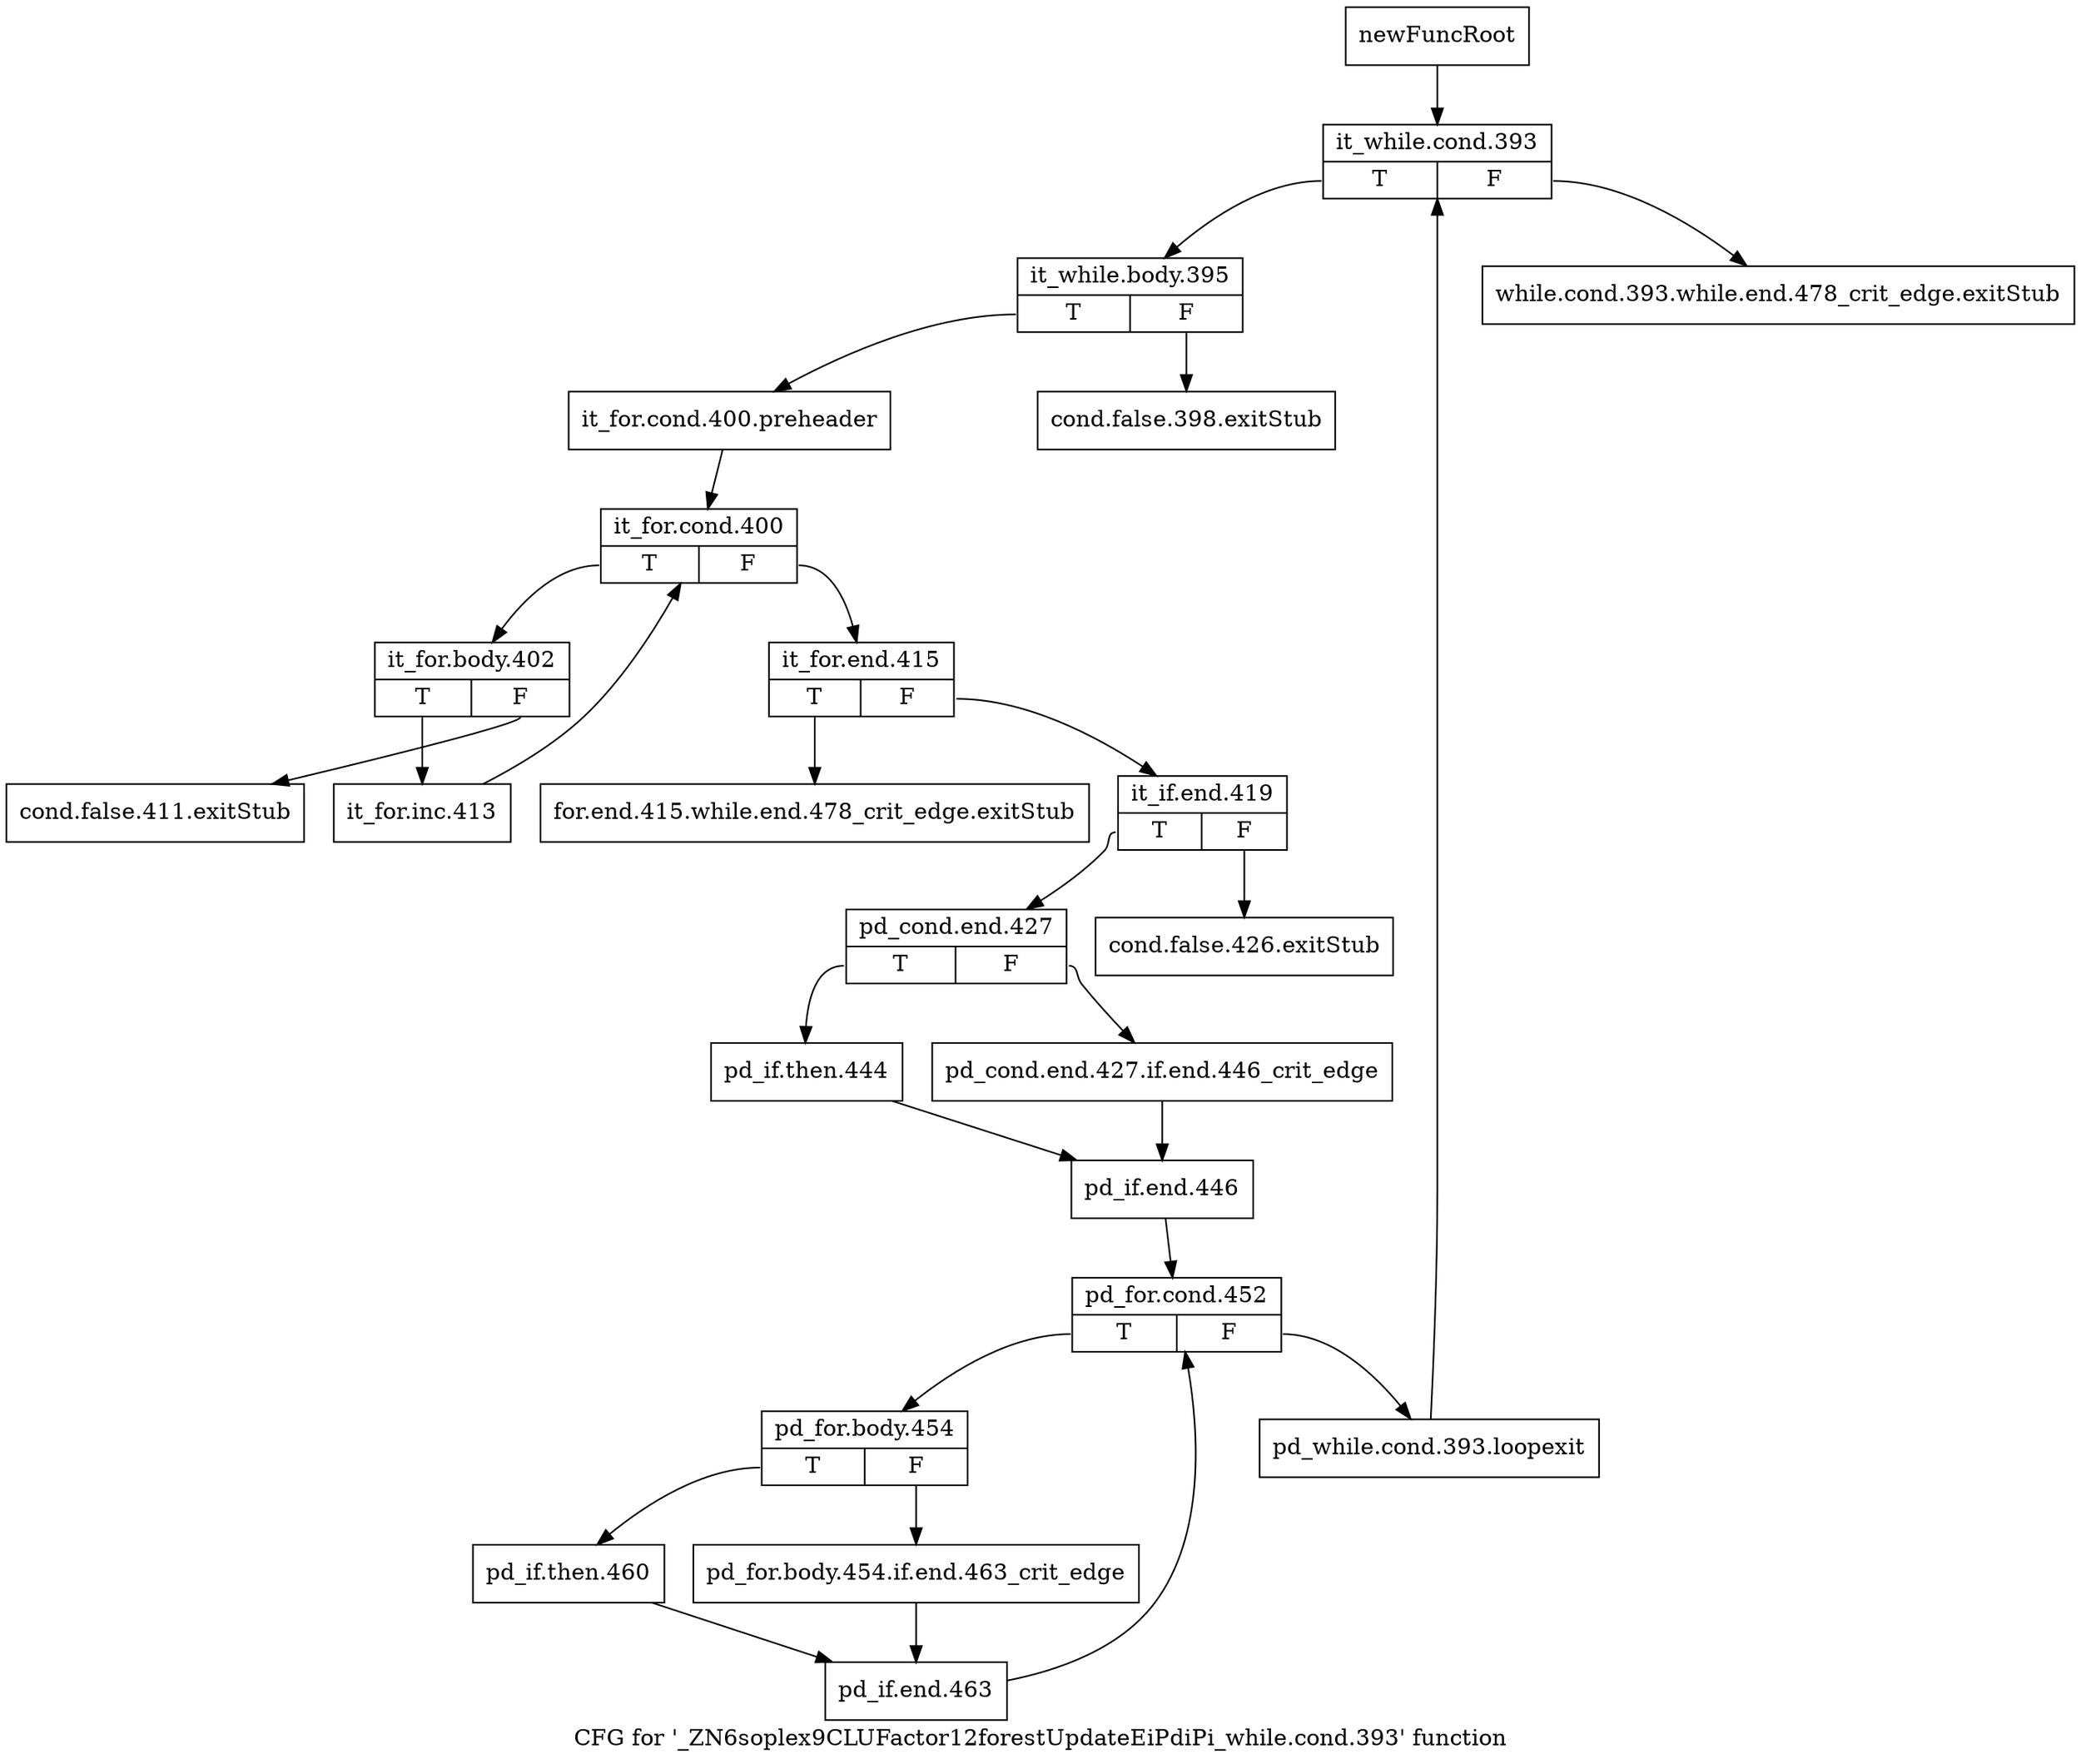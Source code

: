 digraph "CFG for '_ZN6soplex9CLUFactor12forestUpdateEiPdiPi_while.cond.393' function" {
	label="CFG for '_ZN6soplex9CLUFactor12forestUpdateEiPdiPi_while.cond.393' function";

	Node0x2cb29d0 [shape=record,label="{newFuncRoot}"];
	Node0x2cb29d0 -> Node0x2cb2bb0;
	Node0x2cb2a20 [shape=record,label="{while.cond.393.while.end.478_crit_edge.exitStub}"];
	Node0x2cb2a70 [shape=record,label="{cond.false.398.exitStub}"];
	Node0x2cb2ac0 [shape=record,label="{for.end.415.while.end.478_crit_edge.exitStub}"];
	Node0x2cb2b10 [shape=record,label="{cond.false.426.exitStub}"];
	Node0x2cb2b60 [shape=record,label="{cond.false.411.exitStub}"];
	Node0x2cb2bb0 [shape=record,label="{it_while.cond.393|{<s0>T|<s1>F}}"];
	Node0x2cb2bb0:s0 -> Node0x2cb2c00;
	Node0x2cb2bb0:s1 -> Node0x2cb2a20;
	Node0x2cb2c00 [shape=record,label="{it_while.body.395|{<s0>T|<s1>F}}"];
	Node0x2cb2c00:s0 -> Node0x2cb2c50;
	Node0x2cb2c00:s1 -> Node0x2cb2a70;
	Node0x2cb2c50 [shape=record,label="{it_for.cond.400.preheader}"];
	Node0x2cb2c50 -> Node0x2cb2ca0;
	Node0x2cb2ca0 [shape=record,label="{it_for.cond.400|{<s0>T|<s1>F}}"];
	Node0x2cb2ca0:s0 -> Node0x2cb30b0;
	Node0x2cb2ca0:s1 -> Node0x2cb2cf0;
	Node0x2cb2cf0 [shape=record,label="{it_for.end.415|{<s0>T|<s1>F}}"];
	Node0x2cb2cf0:s0 -> Node0x2cb2ac0;
	Node0x2cb2cf0:s1 -> Node0x2cb2d40;
	Node0x2cb2d40 [shape=record,label="{it_if.end.419|{<s0>T|<s1>F}}"];
	Node0x2cb2d40:s0 -> Node0x2cb2d90;
	Node0x2cb2d40:s1 -> Node0x2cb2b10;
	Node0x2cb2d90 [shape=record,label="{pd_cond.end.427|{<s0>T|<s1>F}}"];
	Node0x2cb2d90:s0 -> Node0x2cb2e30;
	Node0x2cb2d90:s1 -> Node0x2cb2de0;
	Node0x2cb2de0 [shape=record,label="{pd_cond.end.427.if.end.446_crit_edge}"];
	Node0x2cb2de0 -> Node0x2cb2e80;
	Node0x2cb2e30 [shape=record,label="{pd_if.then.444}"];
	Node0x2cb2e30 -> Node0x2cb2e80;
	Node0x2cb2e80 [shape=record,label="{pd_if.end.446}"];
	Node0x2cb2e80 -> Node0x2cb2ed0;
	Node0x2cb2ed0 [shape=record,label="{pd_for.cond.452|{<s0>T|<s1>F}}"];
	Node0x2cb2ed0:s0 -> Node0x2cb2f70;
	Node0x2cb2ed0:s1 -> Node0x2cb2f20;
	Node0x2cb2f20 [shape=record,label="{pd_while.cond.393.loopexit}"];
	Node0x2cb2f20 -> Node0x2cb2bb0;
	Node0x2cb2f70 [shape=record,label="{pd_for.body.454|{<s0>T|<s1>F}}"];
	Node0x2cb2f70:s0 -> Node0x2cb3010;
	Node0x2cb2f70:s1 -> Node0x2cb2fc0;
	Node0x2cb2fc0 [shape=record,label="{pd_for.body.454.if.end.463_crit_edge}"];
	Node0x2cb2fc0 -> Node0x2cb3060;
	Node0x2cb3010 [shape=record,label="{pd_if.then.460}"];
	Node0x2cb3010 -> Node0x2cb3060;
	Node0x2cb3060 [shape=record,label="{pd_if.end.463}"];
	Node0x2cb3060 -> Node0x2cb2ed0;
	Node0x2cb30b0 [shape=record,label="{it_for.body.402|{<s0>T|<s1>F}}"];
	Node0x2cb30b0:s0 -> Node0x2cb3100;
	Node0x2cb30b0:s1 -> Node0x2cb2b60;
	Node0x2cb3100 [shape=record,label="{it_for.inc.413}"];
	Node0x2cb3100 -> Node0x2cb2ca0;
}
